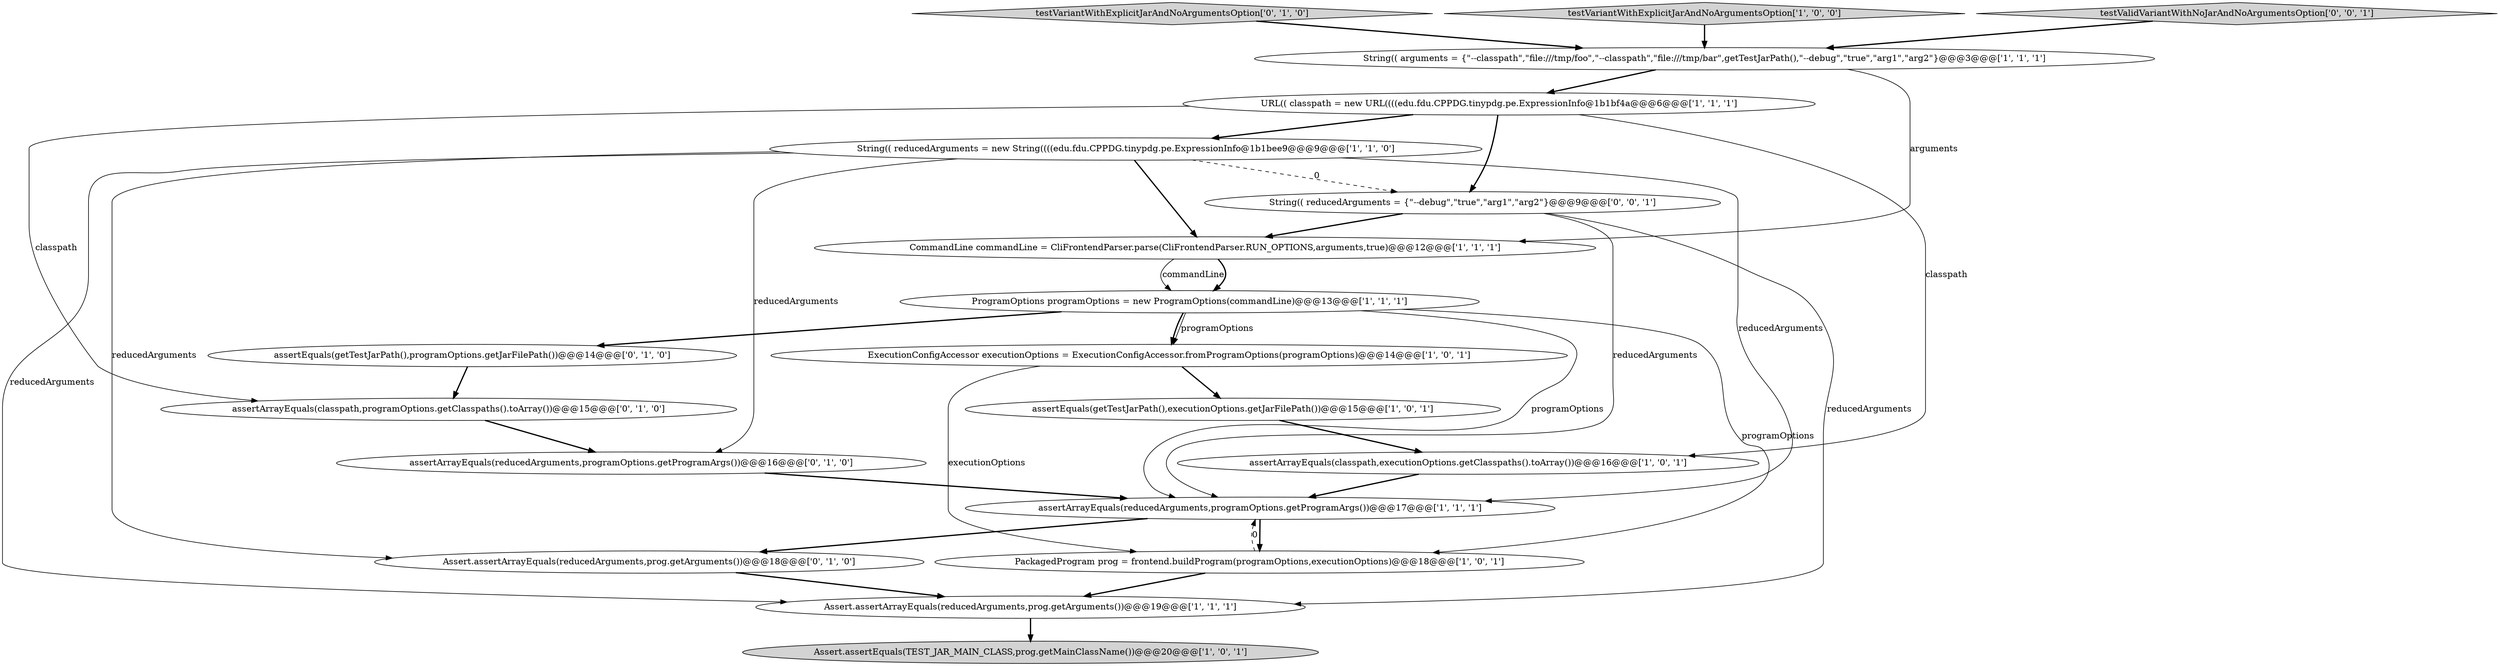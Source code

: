 digraph {
8 [style = filled, label = "assertEquals(getTestJarPath(),executionOptions.getJarFilePath())@@@15@@@['1', '0', '1']", fillcolor = white, shape = ellipse image = "AAA0AAABBB1BBB"];
9 [style = filled, label = "String(( reducedArguments = new String((((edu.fdu.CPPDG.tinypdg.pe.ExpressionInfo@1b1bee9@@@9@@@['1', '1', '0']", fillcolor = white, shape = ellipse image = "AAA0AAABBB1BBB"];
18 [style = filled, label = "String(( reducedArguments = {\"--debug\",\"true\",\"arg1\",\"arg2\"}@@@9@@@['0', '0', '1']", fillcolor = white, shape = ellipse image = "AAA0AAABBB3BBB"];
13 [style = filled, label = "testVariantWithExplicitJarAndNoArgumentsOption['0', '1', '0']", fillcolor = lightgray, shape = diamond image = "AAA0AAABBB2BBB"];
4 [style = filled, label = "CommandLine commandLine = CliFrontendParser.parse(CliFrontendParser.RUN_OPTIONS,arguments,true)@@@12@@@['1', '1', '1']", fillcolor = white, shape = ellipse image = "AAA0AAABBB1BBB"];
5 [style = filled, label = "assertArrayEquals(reducedArguments,programOptions.getProgramArgs())@@@17@@@['1', '1', '1']", fillcolor = white, shape = ellipse image = "AAA0AAABBB1BBB"];
6 [style = filled, label = "PackagedProgram prog = frontend.buildProgram(programOptions,executionOptions)@@@18@@@['1', '0', '1']", fillcolor = white, shape = ellipse image = "AAA0AAABBB1BBB"];
2 [style = filled, label = "URL(( classpath = new URL((((edu.fdu.CPPDG.tinypdg.pe.ExpressionInfo@1b1bf4a@@@6@@@['1', '1', '1']", fillcolor = white, shape = ellipse image = "AAA0AAABBB1BBB"];
11 [style = filled, label = "ProgramOptions programOptions = new ProgramOptions(commandLine)@@@13@@@['1', '1', '1']", fillcolor = white, shape = ellipse image = "AAA0AAABBB1BBB"];
15 [style = filled, label = "assertArrayEquals(classpath,programOptions.getClasspaths().toArray())@@@15@@@['0', '1', '0']", fillcolor = white, shape = ellipse image = "AAA0AAABBB2BBB"];
14 [style = filled, label = "assertEquals(getTestJarPath(),programOptions.getJarFilePath())@@@14@@@['0', '1', '0']", fillcolor = white, shape = ellipse image = "AAA0AAABBB2BBB"];
0 [style = filled, label = "assertArrayEquals(classpath,executionOptions.getClasspaths().toArray())@@@16@@@['1', '0', '1']", fillcolor = white, shape = ellipse image = "AAA0AAABBB1BBB"];
1 [style = filled, label = "testVariantWithExplicitJarAndNoArgumentsOption['1', '0', '0']", fillcolor = lightgray, shape = diamond image = "AAA0AAABBB1BBB"];
10 [style = filled, label = "String(( arguments = {\"--classpath\",\"file:///tmp/foo\",\"--classpath\",\"file:///tmp/bar\",getTestJarPath(),\"--debug\",\"true\",\"arg1\",\"arg2\"}@@@3@@@['1', '1', '1']", fillcolor = white, shape = ellipse image = "AAA0AAABBB1BBB"];
16 [style = filled, label = "assertArrayEquals(reducedArguments,programOptions.getProgramArgs())@@@16@@@['0', '1', '0']", fillcolor = white, shape = ellipse image = "AAA0AAABBB2BBB"];
7 [style = filled, label = "ExecutionConfigAccessor executionOptions = ExecutionConfigAccessor.fromProgramOptions(programOptions)@@@14@@@['1', '0', '1']", fillcolor = white, shape = ellipse image = "AAA0AAABBB1BBB"];
19 [style = filled, label = "testValidVariantWithNoJarAndNoArgumentsOption['0', '0', '1']", fillcolor = lightgray, shape = diamond image = "AAA0AAABBB3BBB"];
17 [style = filled, label = "Assert.assertArrayEquals(reducedArguments,prog.getArguments())@@@18@@@['0', '1', '0']", fillcolor = white, shape = ellipse image = "AAA0AAABBB2BBB"];
12 [style = filled, label = "Assert.assertEquals(TEST_JAR_MAIN_CLASS,prog.getMainClassName())@@@20@@@['1', '0', '1']", fillcolor = lightgray, shape = ellipse image = "AAA0AAABBB1BBB"];
3 [style = filled, label = "Assert.assertArrayEquals(reducedArguments,prog.getArguments())@@@19@@@['1', '1', '1']", fillcolor = white, shape = ellipse image = "AAA0AAABBB1BBB"];
13->10 [style = bold, label=""];
6->3 [style = bold, label=""];
4->11 [style = solid, label="commandLine"];
9->5 [style = solid, label="reducedArguments"];
2->0 [style = solid, label="classpath"];
11->14 [style = bold, label=""];
11->7 [style = solid, label="programOptions"];
9->18 [style = dashed, label="0"];
9->4 [style = bold, label=""];
11->6 [style = solid, label="programOptions"];
18->5 [style = solid, label="reducedArguments"];
2->18 [style = bold, label=""];
19->10 [style = bold, label=""];
2->9 [style = bold, label=""];
3->12 [style = bold, label=""];
7->8 [style = bold, label=""];
15->16 [style = bold, label=""];
5->17 [style = bold, label=""];
9->3 [style = solid, label="reducedArguments"];
10->4 [style = solid, label="arguments"];
8->0 [style = bold, label=""];
2->15 [style = solid, label="classpath"];
9->17 [style = solid, label="reducedArguments"];
5->6 [style = bold, label=""];
18->4 [style = bold, label=""];
11->5 [style = solid, label="programOptions"];
6->5 [style = dashed, label="0"];
17->3 [style = bold, label=""];
16->5 [style = bold, label=""];
9->16 [style = solid, label="reducedArguments"];
10->2 [style = bold, label=""];
14->15 [style = bold, label=""];
4->11 [style = bold, label=""];
7->6 [style = solid, label="executionOptions"];
1->10 [style = bold, label=""];
11->7 [style = bold, label=""];
18->3 [style = solid, label="reducedArguments"];
0->5 [style = bold, label=""];
}
